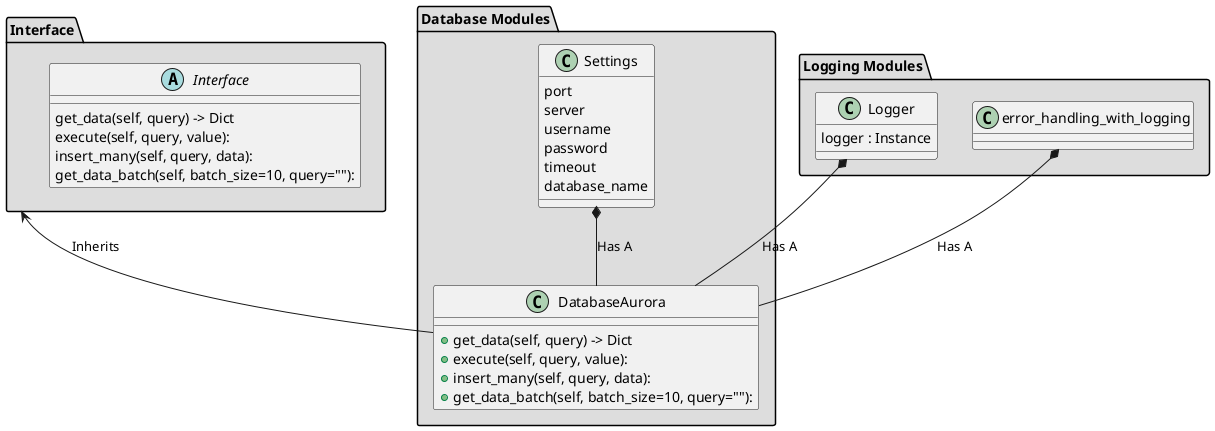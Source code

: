 @startuml

package "Interface"  #DDDDDD {
    abstract Interface{
          get_data(self, query) -> Dict
          execute(self, query, value):
          insert_many(self, query, data):
          get_data_batch(self, batch_size=10, query=""):
    }
}

package "Logging Modules" #DDDDDD{
    class Logger{
        logger : Instance
    }
    class error_handling_with_logging {}
}



package "Database Modules"   #DDDDDD{
    class Settings{
            port
            server
            username
            password
            timeout
            database_name
    }
    class DatabaseAurora{
                 + get_data(self, query) -> Dict
                 + execute(self, query, value):
                 + insert_many(self, query, data):
                 + get_data_batch(self, batch_size=10, query=""):

    }
}

    Settings *-- DatabaseAurora : Has A
    error_handling_with_logging *--  DatabaseAurora: Has A
    Logger *-- DatabaseAurora : Has A
    Interface <-- DatabaseAurora  : Inherits

@enduml